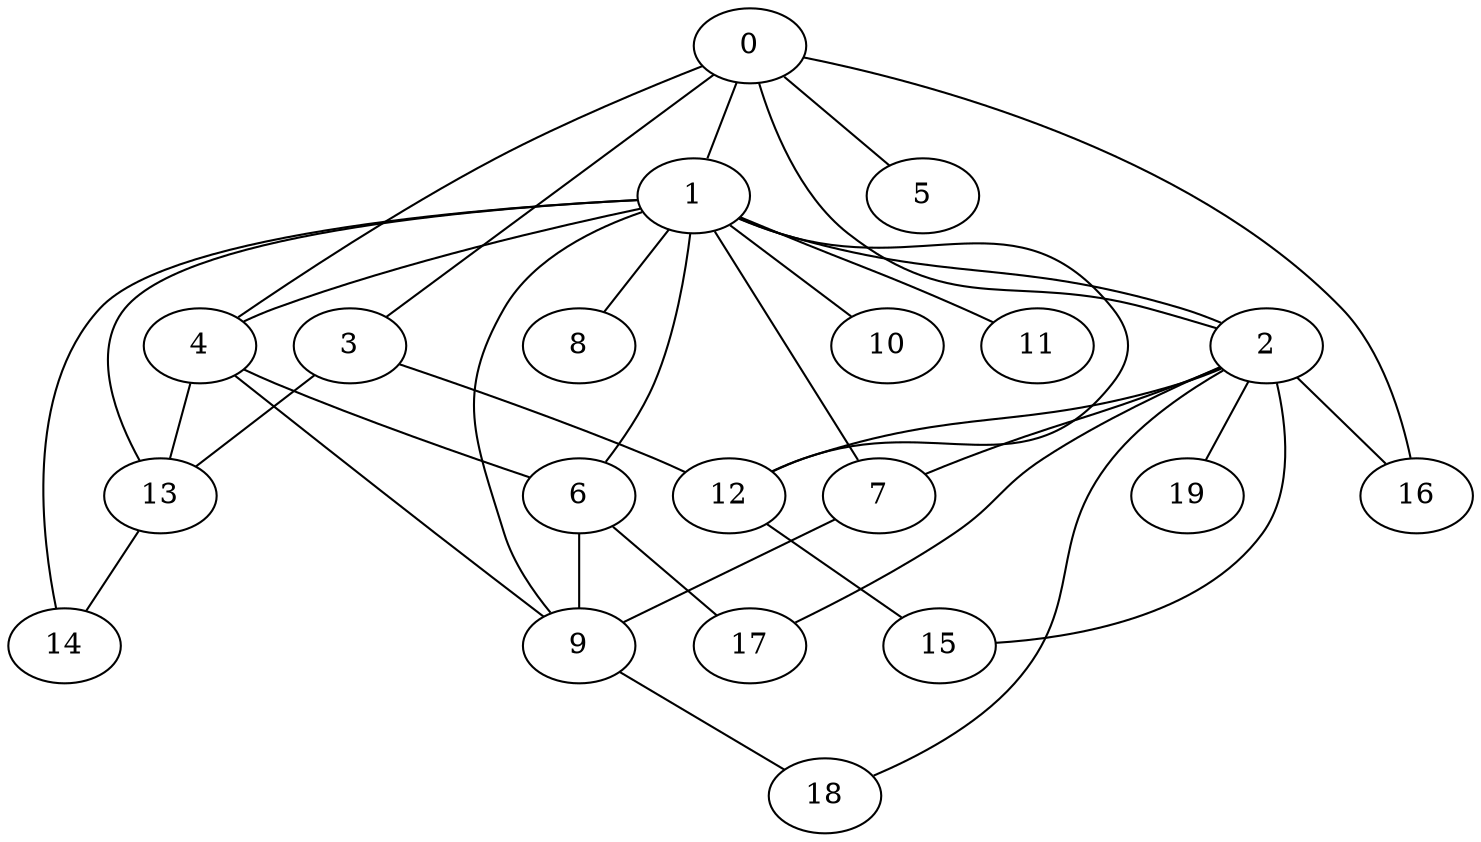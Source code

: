 
graph graphname {
    0 -- 1
0 -- 2
0 -- 3
0 -- 4
0 -- 5
0 -- 16
1 -- 6
1 -- 7
1 -- 8
1 -- 9
1 -- 10
1 -- 11
1 -- 12
1 -- 13
1 -- 14
1 -- 2
1 -- 4
2 -- 15
2 -- 16
2 -- 17
2 -- 18
2 -- 19
2 -- 7
2 -- 12
3 -- 13
3 -- 12
4 -- 9
4 -- 6
4 -- 13
6 -- 9
6 -- 17
7 -- 9
9 -- 18
12 -- 15
13 -- 14

}
